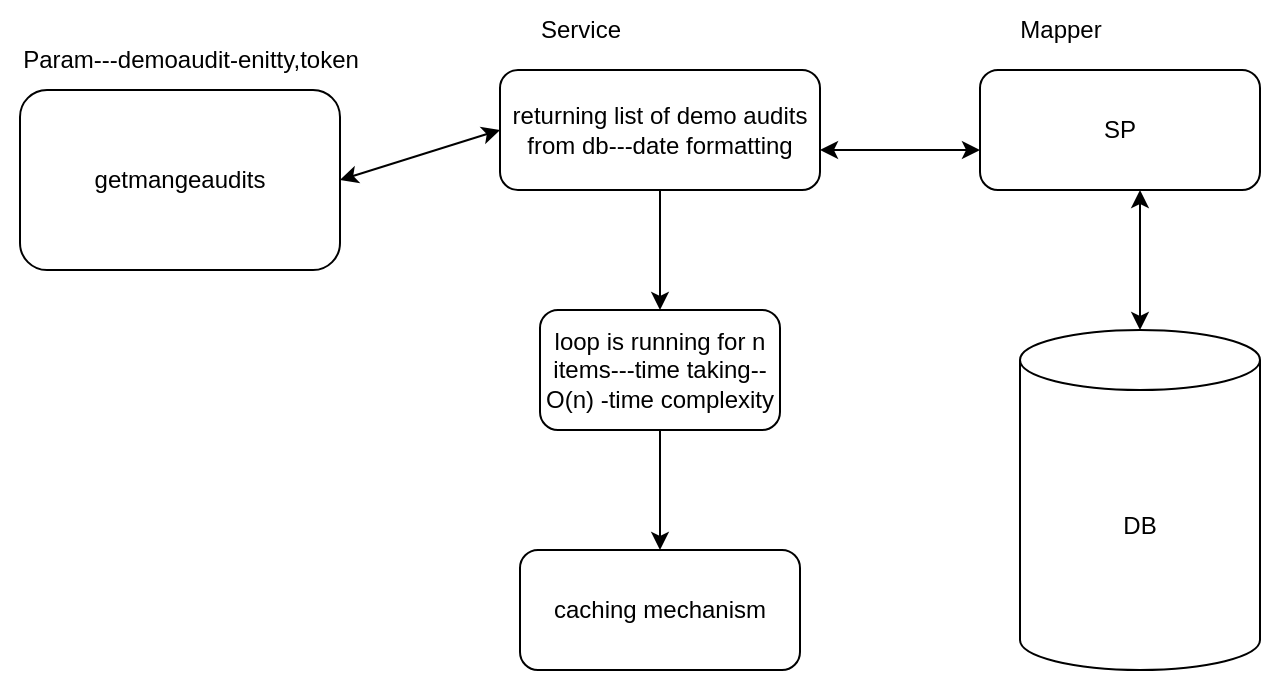 <mxfile version="20.8.4" type="github"><diagram id="UhE2Q0Fkip-v-i6ZPRRQ" name="Page-1"><mxGraphModel dx="954" dy="580" grid="1" gridSize="10" guides="1" tooltips="1" connect="1" arrows="1" fold="1" page="1" pageScale="1" pageWidth="827" pageHeight="1169" math="0" shadow="0"><root><mxCell id="0"/><mxCell id="1" parent="0"/><mxCell id="FRSBmWntAm0xOokAGAd1-1" value="getmangeaudits" style="rounded=1;whiteSpace=wrap;html=1;" vertex="1" parent="1"><mxGeometry x="120" y="120" width="160" height="90" as="geometry"/></mxCell><mxCell id="FRSBmWntAm0xOokAGAd1-3" value="Param---demoaudit-enitty,token" style="text;html=1;align=center;verticalAlign=middle;resizable=0;points=[];autosize=1;strokeColor=none;fillColor=none;" vertex="1" parent="1"><mxGeometry x="110" y="90" width="190" height="30" as="geometry"/></mxCell><mxCell id="FRSBmWntAm0xOokAGAd1-6" style="edgeStyle=orthogonalEdgeStyle;rounded=0;orthogonalLoop=1;jettySize=auto;html=1;" edge="1" parent="1" source="FRSBmWntAm0xOokAGAd1-4" target="FRSBmWntAm0xOokAGAd1-7"><mxGeometry relative="1" as="geometry"><mxPoint x="440" y="260" as="targetPoint"/></mxGeometry></mxCell><mxCell id="FRSBmWntAm0xOokAGAd1-4" value="returning list of demo audits from db---date formatting" style="rounded=1;whiteSpace=wrap;html=1;" vertex="1" parent="1"><mxGeometry x="360" y="110" width="160" height="60" as="geometry"/></mxCell><mxCell id="FRSBmWntAm0xOokAGAd1-5" value="Service" style="text;html=1;align=center;verticalAlign=middle;resizable=0;points=[];autosize=1;strokeColor=none;fillColor=none;" vertex="1" parent="1"><mxGeometry x="370" y="75" width="60" height="30" as="geometry"/></mxCell><mxCell id="FRSBmWntAm0xOokAGAd1-8" style="edgeStyle=orthogonalEdgeStyle;rounded=0;orthogonalLoop=1;jettySize=auto;html=1;" edge="1" parent="1" source="FRSBmWntAm0xOokAGAd1-7"><mxGeometry relative="1" as="geometry"><mxPoint x="440" y="350" as="targetPoint"/></mxGeometry></mxCell><mxCell id="FRSBmWntAm0xOokAGAd1-7" value="loop is running for n items---time taking--O(n) -time complexity" style="rounded=1;whiteSpace=wrap;html=1;" vertex="1" parent="1"><mxGeometry x="380" y="230" width="120" height="60" as="geometry"/></mxCell><mxCell id="FRSBmWntAm0xOokAGAd1-11" value="caching mechanism" style="rounded=1;whiteSpace=wrap;html=1;" vertex="1" parent="1"><mxGeometry x="370" y="350" width="140" height="60" as="geometry"/></mxCell><mxCell id="FRSBmWntAm0xOokAGAd1-14" value="" style="endArrow=classic;startArrow=classic;html=1;rounded=0;" edge="1" parent="1"><mxGeometry width="50" height="50" relative="1" as="geometry"><mxPoint x="520" y="150" as="sourcePoint"/><mxPoint x="600" y="150" as="targetPoint"/></mxGeometry></mxCell><mxCell id="FRSBmWntAm0xOokAGAd1-15" value="SP" style="rounded=1;whiteSpace=wrap;html=1;" vertex="1" parent="1"><mxGeometry x="600" y="110" width="140" height="60" as="geometry"/></mxCell><mxCell id="FRSBmWntAm0xOokAGAd1-16" value="Mapper" style="text;html=1;align=center;verticalAlign=middle;resizable=0;points=[];autosize=1;strokeColor=none;fillColor=none;" vertex="1" parent="1"><mxGeometry x="610" y="75" width="60" height="30" as="geometry"/></mxCell><mxCell id="FRSBmWntAm0xOokAGAd1-17" value="" style="endArrow=classic;startArrow=classic;html=1;rounded=0;exitX=1;exitY=0.5;exitDx=0;exitDy=0;" edge="1" parent="1" source="FRSBmWntAm0xOokAGAd1-1"><mxGeometry width="50" height="50" relative="1" as="geometry"><mxPoint x="310" y="190" as="sourcePoint"/><mxPoint x="360" y="140" as="targetPoint"/></mxGeometry></mxCell><mxCell id="FRSBmWntAm0xOokAGAd1-19" value="" style="endArrow=classic;startArrow=classic;html=1;rounded=0;" edge="1" parent="1"><mxGeometry width="50" height="50" relative="1" as="geometry"><mxPoint x="680" y="240" as="sourcePoint"/><mxPoint x="680" y="170" as="targetPoint"/></mxGeometry></mxCell><mxCell id="FRSBmWntAm0xOokAGAd1-20" value="DB" style="shape=cylinder3;whiteSpace=wrap;html=1;boundedLbl=1;backgroundOutline=1;size=15;" vertex="1" parent="1"><mxGeometry x="620" y="240" width="120" height="170" as="geometry"/></mxCell></root></mxGraphModel></diagram></mxfile>